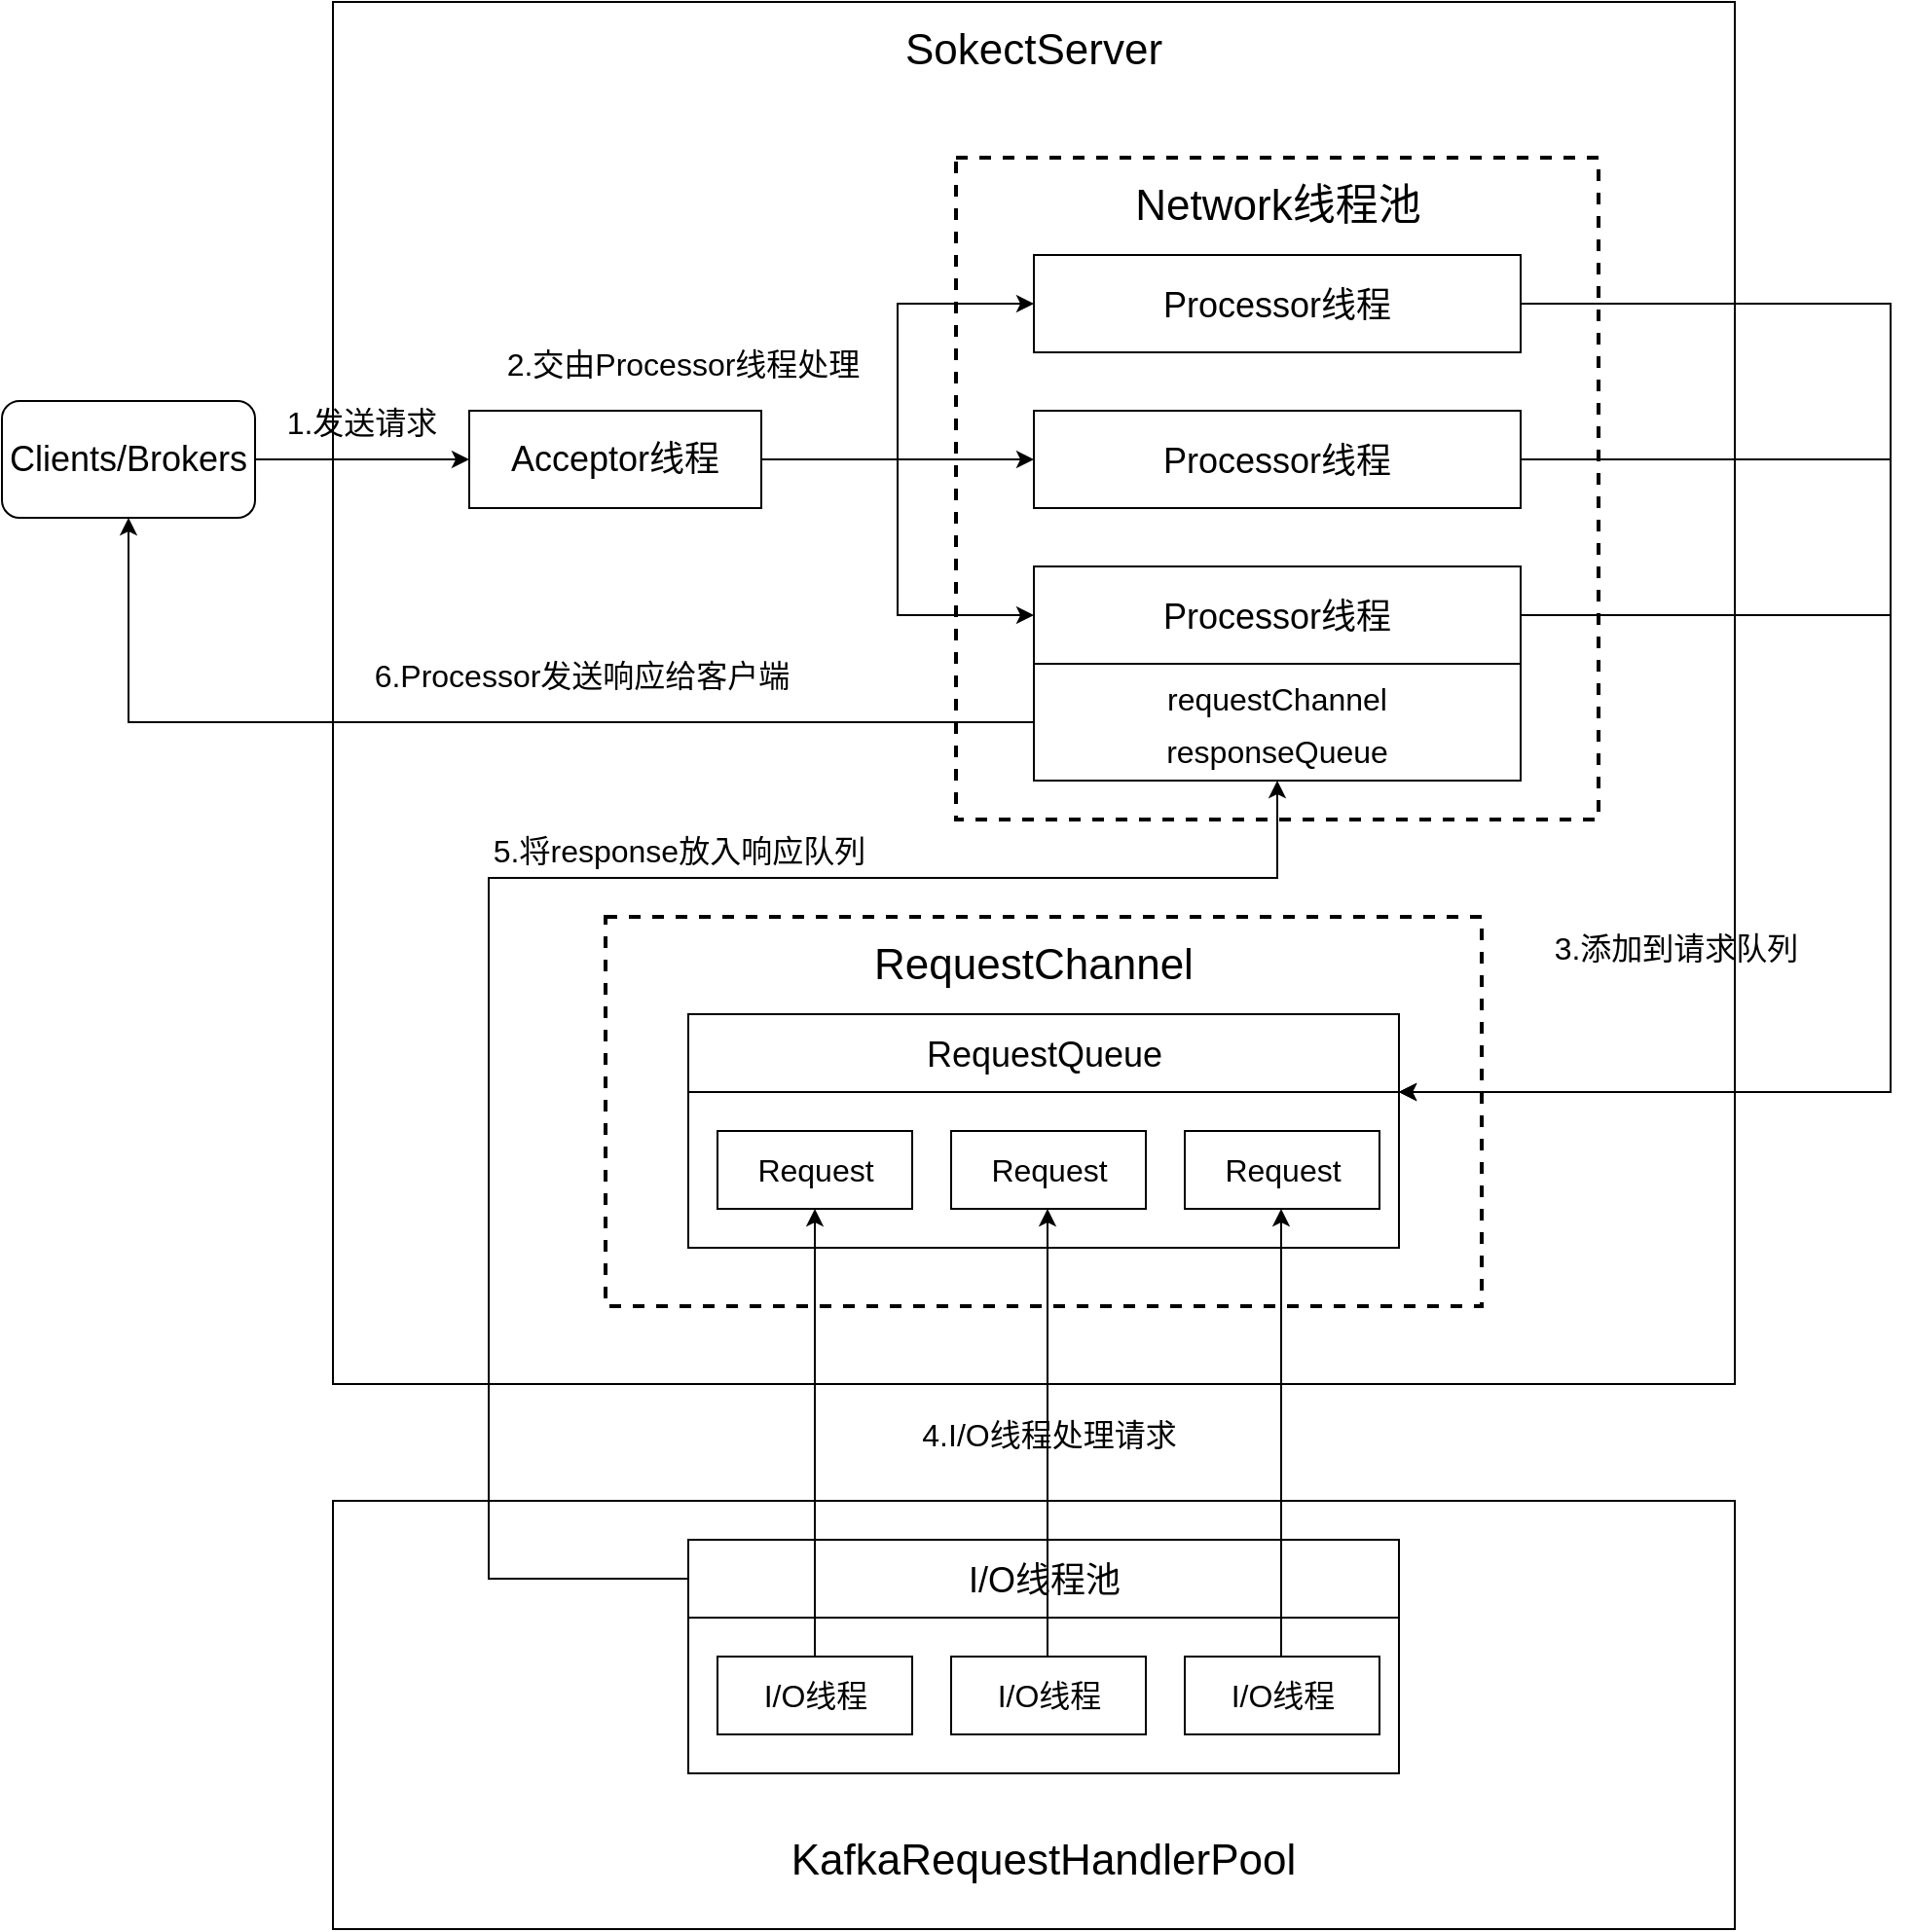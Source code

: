 <mxfile version="20.3.3" type="github">
  <diagram id="NvsE817QPaurnyZbksCV" name="第 1 页">
    <mxGraphModel dx="1634" dy="709" grid="1" gridSize="10" guides="1" tooltips="1" connect="1" arrows="1" fold="1" page="0" pageScale="1" pageWidth="827" pageHeight="1169" background="#ffffff" math="0" shadow="0">
      <root>
        <mxCell id="0" />
        <mxCell id="1" parent="0" />
        <mxCell id="FyJYMdcSo9fo2l2ICe4g-1" value="" style="rounded=0;whiteSpace=wrap;html=1;" parent="1" vertex="1">
          <mxGeometry x="-90" y="330" width="720" height="710" as="geometry" />
        </mxCell>
        <mxCell id="FyJYMdcSo9fo2l2ICe4g-11" value="" style="rounded=0;whiteSpace=wrap;html=1;fontSize=18;dashed=1;strokeWidth=2;" parent="1" vertex="1">
          <mxGeometry x="50" y="800" width="450" height="200" as="geometry" />
        </mxCell>
        <mxCell id="FyJYMdcSo9fo2l2ICe4g-19" value="" style="rounded=0;whiteSpace=wrap;html=1;fontSize=18;" parent="1" vertex="1">
          <mxGeometry x="-90" y="1100" width="720" height="220" as="geometry" />
        </mxCell>
        <mxCell id="FyJYMdcSo9fo2l2ICe4g-2" value="&lt;font style=&quot;font-size: 22px;&quot;&gt;SokectServer&lt;/font&gt;" style="text;html=1;strokeColor=none;fillColor=none;align=center;verticalAlign=middle;whiteSpace=wrap;rounded=0;" parent="1" vertex="1">
          <mxGeometry x="240" y="340" width="60" height="30" as="geometry" />
        </mxCell>
        <mxCell id="FyJYMdcSo9fo2l2ICe4g-3" value="" style="rounded=0;whiteSpace=wrap;html=1;fontSize=22;dashed=1;strokeWidth=2;" parent="1" vertex="1">
          <mxGeometry x="230" y="410" width="330" height="340" as="geometry" />
        </mxCell>
        <mxCell id="FyJYMdcSo9fo2l2ICe4g-4" value="Network线程池" style="text;html=1;strokeColor=none;fillColor=none;align=center;verticalAlign=middle;whiteSpace=wrap;rounded=0;fontSize=22;" parent="1" vertex="1">
          <mxGeometry x="317.5" y="420" width="155" height="30" as="geometry" />
        </mxCell>
        <mxCell id="FyJYMdcSo9fo2l2ICe4g-39" style="edgeStyle=orthogonalEdgeStyle;rounded=0;orthogonalLoop=1;jettySize=auto;html=1;entryX=1;entryY=0;entryDx=0;entryDy=0;fontSize=16;" parent="1" source="FyJYMdcSo9fo2l2ICe4g-5" target="FyJYMdcSo9fo2l2ICe4g-29" edge="1">
          <mxGeometry relative="1" as="geometry">
            <Array as="points">
              <mxPoint x="710" y="485" />
              <mxPoint x="710" y="890" />
            </Array>
          </mxGeometry>
        </mxCell>
        <mxCell id="FyJYMdcSo9fo2l2ICe4g-5" value="&lt;font style=&quot;font-size: 18px;&quot;&gt;Processor线程&lt;/font&gt;" style="rounded=0;whiteSpace=wrap;html=1;fontSize=22;" parent="1" vertex="1">
          <mxGeometry x="270" y="460" width="250" height="50" as="geometry" />
        </mxCell>
        <mxCell id="FyJYMdcSo9fo2l2ICe4g-40" style="edgeStyle=orthogonalEdgeStyle;rounded=0;orthogonalLoop=1;jettySize=auto;html=1;entryX=1;entryY=0;entryDx=0;entryDy=0;fontSize=16;" parent="1" source="FyJYMdcSo9fo2l2ICe4g-6" target="FyJYMdcSo9fo2l2ICe4g-29" edge="1">
          <mxGeometry relative="1" as="geometry">
            <Array as="points">
              <mxPoint x="710" y="565" />
              <mxPoint x="710" y="890" />
            </Array>
          </mxGeometry>
        </mxCell>
        <mxCell id="FyJYMdcSo9fo2l2ICe4g-6" value="&lt;font style=&quot;font-size: 18px;&quot;&gt;Processor线程&lt;/font&gt;" style="rounded=0;whiteSpace=wrap;html=1;fontSize=22;" parent="1" vertex="1">
          <mxGeometry x="270" y="540" width="250" height="50" as="geometry" />
        </mxCell>
        <mxCell id="FyJYMdcSo9fo2l2ICe4g-41" style="edgeStyle=orthogonalEdgeStyle;rounded=0;orthogonalLoop=1;jettySize=auto;html=1;entryX=1;entryY=1;entryDx=0;entryDy=0;fontSize=16;" parent="1" source="FyJYMdcSo9fo2l2ICe4g-7" target="FyJYMdcSo9fo2l2ICe4g-28" edge="1">
          <mxGeometry relative="1" as="geometry">
            <Array as="points">
              <mxPoint x="710" y="645" />
              <mxPoint x="710" y="890" />
            </Array>
          </mxGeometry>
        </mxCell>
        <mxCell id="FyJYMdcSo9fo2l2ICe4g-7" value="&lt;font style=&quot;font-size: 18px;&quot;&gt;Processor线程&lt;/font&gt;" style="rounded=0;whiteSpace=wrap;html=1;fontSize=22;" parent="1" vertex="1">
          <mxGeometry x="270" y="620" width="250" height="50" as="geometry" />
        </mxCell>
        <mxCell id="FyJYMdcSo9fo2l2ICe4g-51" style="edgeStyle=orthogonalEdgeStyle;rounded=0;orthogonalLoop=1;jettySize=auto;html=1;entryX=0.5;entryY=1;entryDx=0;entryDy=0;fontSize=16;" parent="1" source="FyJYMdcSo9fo2l2ICe4g-8" target="FyJYMdcSo9fo2l2ICe4g-9" edge="1">
          <mxGeometry relative="1" as="geometry" />
        </mxCell>
        <mxCell id="FyJYMdcSo9fo2l2ICe4g-8" value="&lt;font style=&quot;font-size: 16px;&quot;&gt;requestChannel&lt;br&gt;responseQueue&lt;br&gt;&lt;/font&gt;" style="rounded=0;whiteSpace=wrap;html=1;fontSize=22;" parent="1" vertex="1">
          <mxGeometry x="270" y="670" width="250" height="60" as="geometry" />
        </mxCell>
        <mxCell id="FyJYMdcSo9fo2l2ICe4g-33" style="edgeStyle=orthogonalEdgeStyle;rounded=0;orthogonalLoop=1;jettySize=auto;html=1;entryX=0;entryY=0.5;entryDx=0;entryDy=0;fontSize=22;" parent="1" source="FyJYMdcSo9fo2l2ICe4g-9" target="FyJYMdcSo9fo2l2ICe4g-10" edge="1">
          <mxGeometry relative="1" as="geometry">
            <Array as="points">
              <mxPoint x="-100" y="565" />
              <mxPoint x="-100" y="565" />
            </Array>
          </mxGeometry>
        </mxCell>
        <mxCell id="FyJYMdcSo9fo2l2ICe4g-9" value="&lt;font style=&quot;font-size: 18px;&quot;&gt;Clients/Brokers&lt;/font&gt;" style="rounded=1;whiteSpace=wrap;html=1;fontSize=16;" parent="1" vertex="1">
          <mxGeometry x="-260" y="535" width="130" height="60" as="geometry" />
        </mxCell>
        <mxCell id="FyJYMdcSo9fo2l2ICe4g-35" style="edgeStyle=orthogonalEdgeStyle;rounded=0;orthogonalLoop=1;jettySize=auto;html=1;fontSize=18;" parent="1" source="FyJYMdcSo9fo2l2ICe4g-10" target="FyJYMdcSo9fo2l2ICe4g-6" edge="1">
          <mxGeometry relative="1" as="geometry" />
        </mxCell>
        <mxCell id="FyJYMdcSo9fo2l2ICe4g-36" style="edgeStyle=orthogonalEdgeStyle;rounded=0;orthogonalLoop=1;jettySize=auto;html=1;entryX=0;entryY=0.5;entryDx=0;entryDy=0;fontSize=18;" parent="1" source="FyJYMdcSo9fo2l2ICe4g-10" target="FyJYMdcSo9fo2l2ICe4g-5" edge="1">
          <mxGeometry relative="1" as="geometry" />
        </mxCell>
        <mxCell id="FyJYMdcSo9fo2l2ICe4g-37" style="edgeStyle=orthogonalEdgeStyle;rounded=0;orthogonalLoop=1;jettySize=auto;html=1;fontSize=18;entryX=0;entryY=0.5;entryDx=0;entryDy=0;" parent="1" source="FyJYMdcSo9fo2l2ICe4g-10" target="FyJYMdcSo9fo2l2ICe4g-7" edge="1">
          <mxGeometry relative="1" as="geometry" />
        </mxCell>
        <mxCell id="FyJYMdcSo9fo2l2ICe4g-10" value="Acceptor线程" style="rounded=0;whiteSpace=wrap;html=1;fontSize=18;" parent="1" vertex="1">
          <mxGeometry x="-20" y="540" width="150" height="50" as="geometry" />
        </mxCell>
        <mxCell id="FyJYMdcSo9fo2l2ICe4g-12" value="RequestChannel" style="text;html=1;strokeColor=none;fillColor=none;align=center;verticalAlign=middle;whiteSpace=wrap;rounded=0;fontSize=22;" parent="1" vertex="1">
          <mxGeometry x="240" y="810" width="60" height="30" as="geometry" />
        </mxCell>
        <mxCell id="FyJYMdcSo9fo2l2ICe4g-49" style="edgeStyle=orthogonalEdgeStyle;rounded=0;orthogonalLoop=1;jettySize=auto;html=1;entryX=0.5;entryY=1;entryDx=0;entryDy=0;fontSize=16;" parent="1" source="FyJYMdcSo9fo2l2ICe4g-13" target="FyJYMdcSo9fo2l2ICe4g-8" edge="1">
          <mxGeometry relative="1" as="geometry">
            <Array as="points">
              <mxPoint x="-10" y="1140" />
              <mxPoint x="-10" y="780" />
              <mxPoint x="395" y="780" />
            </Array>
          </mxGeometry>
        </mxCell>
        <mxCell id="FyJYMdcSo9fo2l2ICe4g-13" value="&lt;font style=&quot;font-size: 18px;&quot;&gt;I/O线程池&lt;/font&gt;" style="rounded=0;whiteSpace=wrap;html=1;fontSize=22;" parent="1" vertex="1">
          <mxGeometry x="92.5" y="1120" width="365" height="40" as="geometry" />
        </mxCell>
        <mxCell id="FyJYMdcSo9fo2l2ICe4g-14" value="" style="rounded=0;whiteSpace=wrap;html=1;fontSize=18;" parent="1" vertex="1">
          <mxGeometry x="92.5" y="1160" width="365" height="80" as="geometry" />
        </mxCell>
        <mxCell id="FyJYMdcSo9fo2l2ICe4g-15" value="&lt;font style=&quot;font-size: 16px;&quot;&gt;I/O线程&lt;/font&gt;" style="rounded=0;whiteSpace=wrap;html=1;fontSize=18;" parent="1" vertex="1">
          <mxGeometry x="107.5" y="1180" width="100" height="40" as="geometry" />
        </mxCell>
        <mxCell id="FyJYMdcSo9fo2l2ICe4g-17" value="&lt;span style=&quot;font-size: 16px;&quot;&gt;I/O线程&lt;/span&gt;" style="rounded=0;whiteSpace=wrap;html=1;fontSize=18;" parent="1" vertex="1">
          <mxGeometry x="227.5" y="1180" width="100" height="40" as="geometry" />
        </mxCell>
        <mxCell id="FyJYMdcSo9fo2l2ICe4g-18" value="&lt;span style=&quot;font-size: 16px;&quot;&gt;I/O线程&lt;/span&gt;" style="rounded=0;whiteSpace=wrap;html=1;fontSize=18;" parent="1" vertex="1">
          <mxGeometry x="347.5" y="1180" width="100" height="40" as="geometry" />
        </mxCell>
        <mxCell id="FyJYMdcSo9fo2l2ICe4g-20" value="&lt;font style=&quot;font-size: 22px;&quot;&gt;KafkaRequestHandlerPool&lt;/font&gt;" style="text;html=1;strokeColor=none;fillColor=none;align=center;verticalAlign=middle;whiteSpace=wrap;rounded=0;fontSize=16;" parent="1" vertex="1">
          <mxGeometry x="245" y="1270" width="60" height="30" as="geometry" />
        </mxCell>
        <mxCell id="FyJYMdcSo9fo2l2ICe4g-28" value="&lt;font style=&quot;font-size: 18px;&quot;&gt;RequestQueue&lt;/font&gt;" style="rounded=0;whiteSpace=wrap;html=1;fontSize=22;" parent="1" vertex="1">
          <mxGeometry x="92.5" y="850" width="365" height="40" as="geometry" />
        </mxCell>
        <mxCell id="FyJYMdcSo9fo2l2ICe4g-29" value="" style="rounded=0;whiteSpace=wrap;html=1;fontSize=18;" parent="1" vertex="1">
          <mxGeometry x="92.5" y="890" width="365" height="80" as="geometry" />
        </mxCell>
        <mxCell id="FyJYMdcSo9fo2l2ICe4g-30" value="&lt;font style=&quot;font-size: 16px;&quot;&gt;Request&lt;/font&gt;" style="rounded=0;whiteSpace=wrap;html=1;fontSize=18;" parent="1" vertex="1">
          <mxGeometry x="107.5" y="910" width="100" height="40" as="geometry" />
        </mxCell>
        <mxCell id="FyJYMdcSo9fo2l2ICe4g-31" value="&lt;font style=&quot;font-size: 16px;&quot;&gt;Request&lt;/font&gt;" style="rounded=0;whiteSpace=wrap;html=1;fontSize=18;" parent="1" vertex="1">
          <mxGeometry x="227.5" y="910" width="100" height="40" as="geometry" />
        </mxCell>
        <mxCell id="FyJYMdcSo9fo2l2ICe4g-32" value="&lt;font style=&quot;font-size: 16px;&quot;&gt;Request&lt;/font&gt;" style="rounded=0;whiteSpace=wrap;html=1;fontSize=18;" parent="1" vertex="1">
          <mxGeometry x="347.5" y="910" width="100" height="40" as="geometry" />
        </mxCell>
        <mxCell id="FyJYMdcSo9fo2l2ICe4g-34" value="&lt;font style=&quot;font-size: 16px;&quot;&gt;1.发送请求&lt;/font&gt;" style="text;html=1;strokeColor=none;fillColor=none;align=center;verticalAlign=middle;whiteSpace=wrap;rounded=0;fontSize=22;" parent="1" vertex="1">
          <mxGeometry x="-130" y="530" width="110" height="30" as="geometry" />
        </mxCell>
        <mxCell id="FyJYMdcSo9fo2l2ICe4g-38" value="&lt;font style=&quot;font-size: 16px;&quot;&gt;2.交由Processor线程处理&lt;/font&gt;" style="text;html=1;strokeColor=none;fillColor=none;align=center;verticalAlign=middle;whiteSpace=wrap;rounded=0;fontSize=22;" parent="1" vertex="1">
          <mxGeometry x="-30" y="500" width="240" height="30" as="geometry" />
        </mxCell>
        <mxCell id="FyJYMdcSo9fo2l2ICe4g-42" value="&lt;font style=&quot;font-size: 16px;&quot;&gt;3.添加到请求队列&lt;/font&gt;" style="text;html=1;strokeColor=none;fillColor=none;align=center;verticalAlign=middle;whiteSpace=wrap;rounded=0;fontSize=22;" parent="1" vertex="1">
          <mxGeometry x="480" y="800" width="240" height="30" as="geometry" />
        </mxCell>
        <mxCell id="FyJYMdcSo9fo2l2ICe4g-44" style="edgeStyle=orthogonalEdgeStyle;rounded=0;orthogonalLoop=1;jettySize=auto;html=1;entryX=0.5;entryY=1;entryDx=0;entryDy=0;fontSize=16;" parent="1" source="FyJYMdcSo9fo2l2ICe4g-15" target="FyJYMdcSo9fo2l2ICe4g-30" edge="1">
          <mxGeometry relative="1" as="geometry" />
        </mxCell>
        <mxCell id="FyJYMdcSo9fo2l2ICe4g-45" style="edgeStyle=orthogonalEdgeStyle;rounded=0;orthogonalLoop=1;jettySize=auto;html=1;entryX=0.5;entryY=1;entryDx=0;entryDy=0;fontSize=16;" parent="1" edge="1">
          <mxGeometry relative="1" as="geometry">
            <mxPoint x="277" y="1180" as="sourcePoint" />
            <mxPoint x="277" y="950" as="targetPoint" />
            <Array as="points">
              <mxPoint x="277.5" y="1060" />
              <mxPoint x="277.5" y="1060" />
            </Array>
          </mxGeometry>
        </mxCell>
        <mxCell id="FyJYMdcSo9fo2l2ICe4g-46" style="edgeStyle=orthogonalEdgeStyle;rounded=0;orthogonalLoop=1;jettySize=auto;html=1;entryX=0.5;entryY=1;entryDx=0;entryDy=0;fontSize=16;" parent="1" edge="1">
          <mxGeometry relative="1" as="geometry">
            <mxPoint x="397" y="1180" as="sourcePoint" />
            <mxPoint x="397" y="950" as="targetPoint" />
          </mxGeometry>
        </mxCell>
        <mxCell id="FyJYMdcSo9fo2l2ICe4g-47" value="&lt;font style=&quot;font-size: 16px;&quot;&gt;4.I/O线程处理请求&lt;/font&gt;" style="text;html=1;strokeColor=none;fillColor=none;align=center;verticalAlign=middle;whiteSpace=wrap;rounded=0;fontSize=22;" parent="1" vertex="1">
          <mxGeometry x="157.5" y="1050" width="240" height="30" as="geometry" />
        </mxCell>
        <mxCell id="FyJYMdcSo9fo2l2ICe4g-50" value="&lt;font style=&quot;font-size: 16px;&quot;&gt;5.将response放入响应队列&lt;/font&gt;" style="text;html=1;strokeColor=none;fillColor=none;align=center;verticalAlign=middle;whiteSpace=wrap;rounded=0;fontSize=22;" parent="1" vertex="1">
          <mxGeometry x="-32.5" y="750" width="240" height="30" as="geometry" />
        </mxCell>
        <mxCell id="FyJYMdcSo9fo2l2ICe4g-52" value="&lt;font style=&quot;font-size: 16px;&quot;&gt;6.Processor发送响应给客户端&lt;/font&gt;" style="text;html=1;strokeColor=none;fillColor=none;align=center;verticalAlign=middle;whiteSpace=wrap;rounded=0;fontSize=22;" parent="1" vertex="1">
          <mxGeometry x="-82.5" y="660" width="240" height="30" as="geometry" />
        </mxCell>
      </root>
    </mxGraphModel>
  </diagram>
</mxfile>
